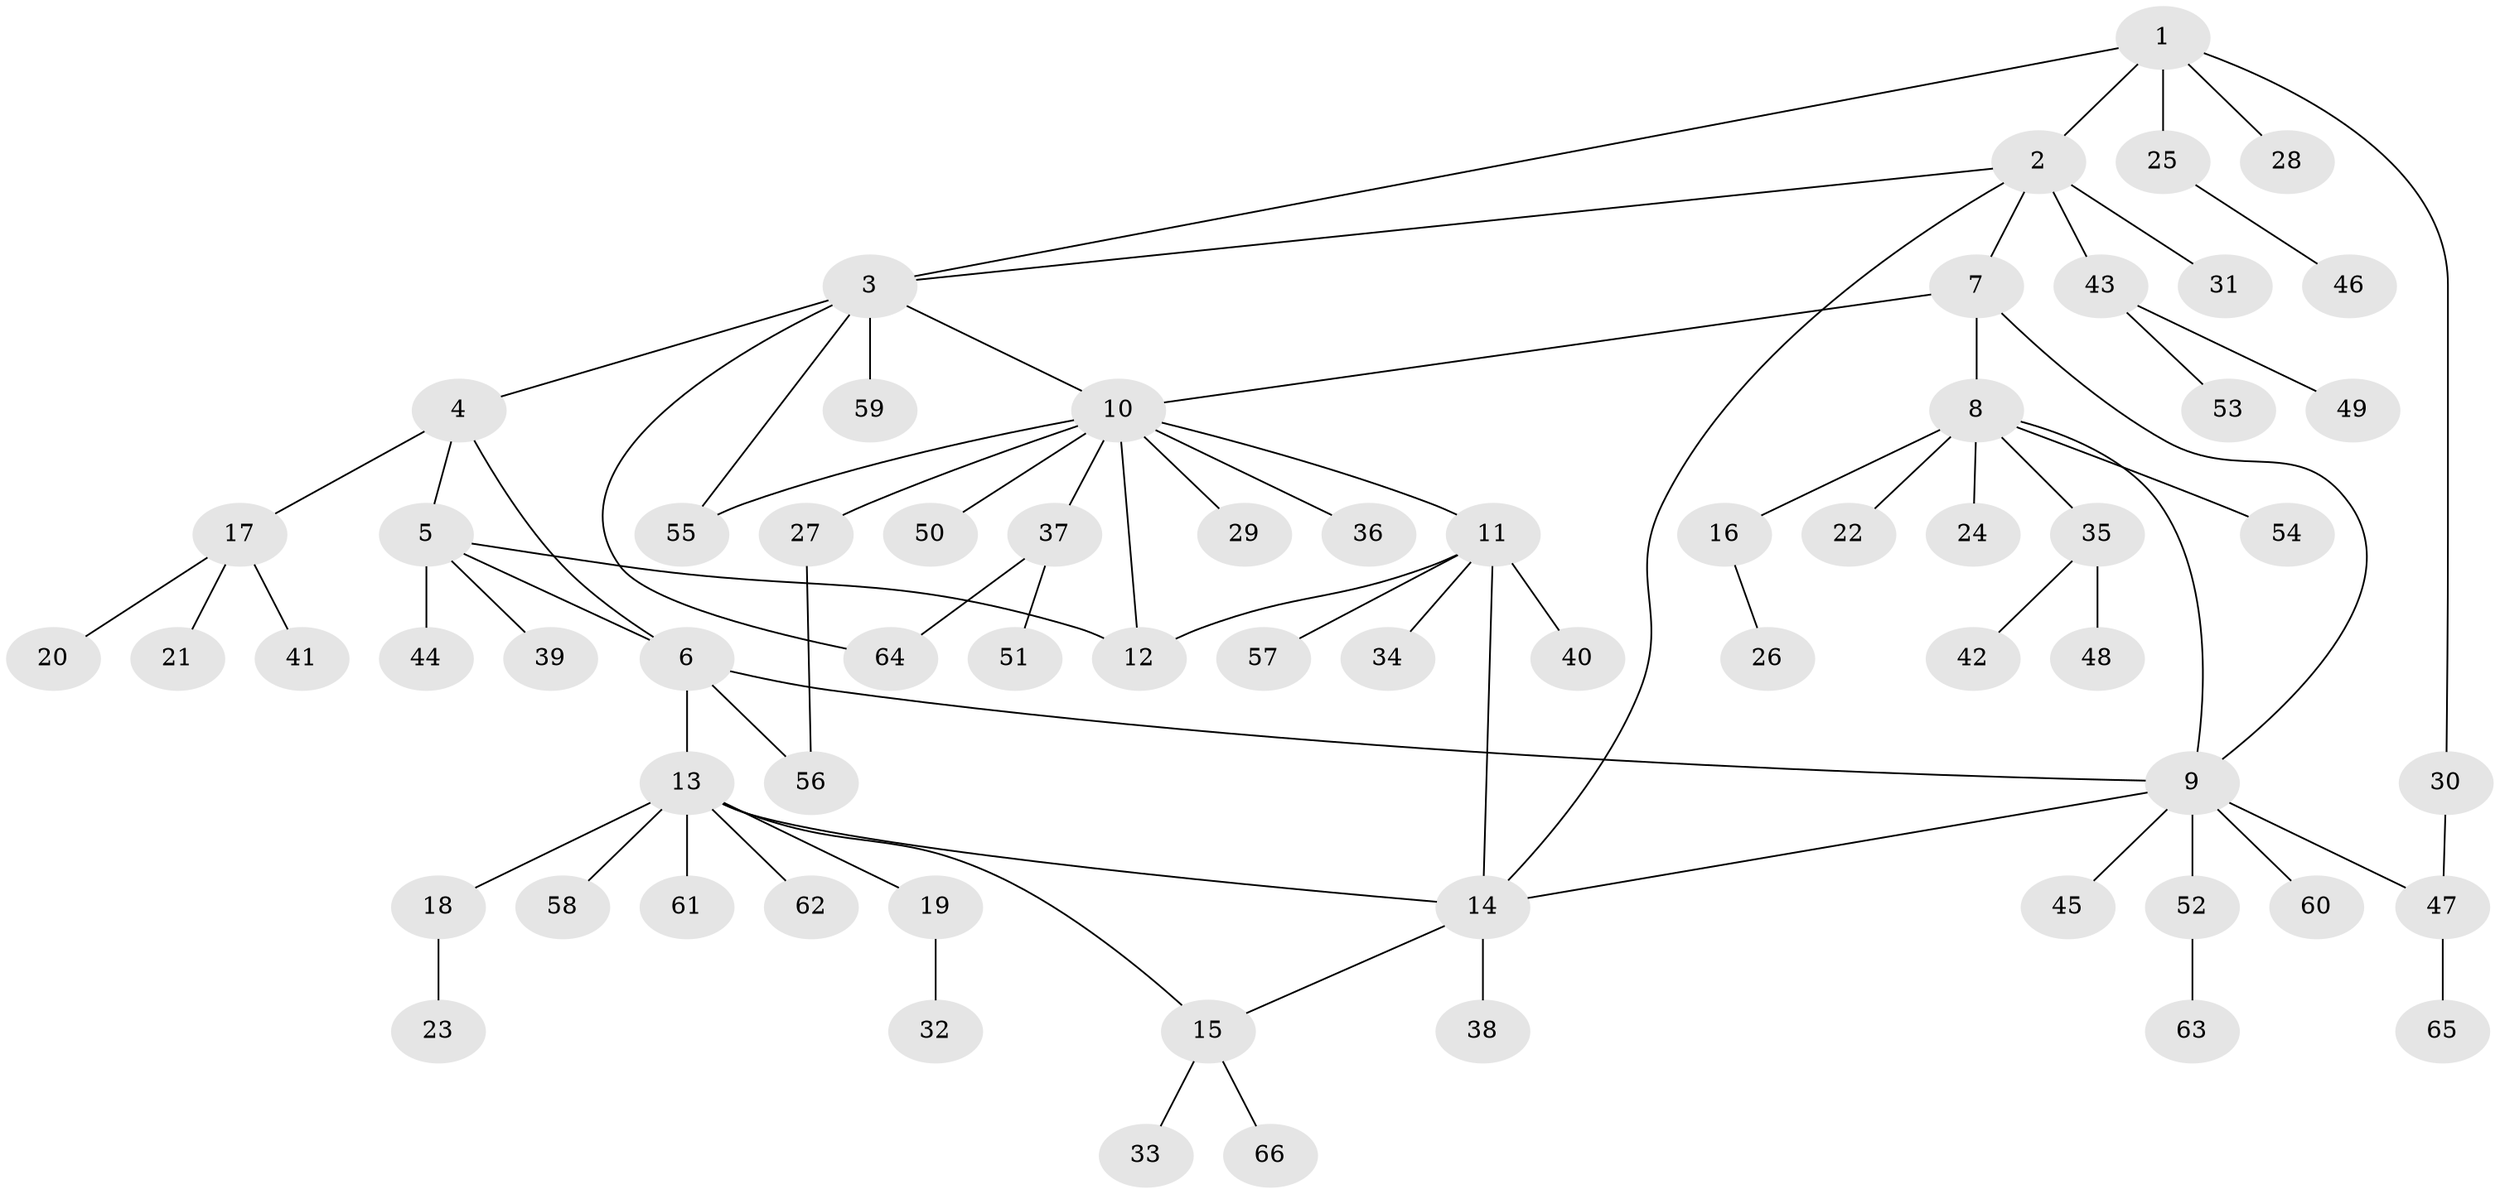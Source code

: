 // Generated by graph-tools (version 1.1) at 2025/55/03/09/25 04:55:23]
// undirected, 66 vertices, 80 edges
graph export_dot {
graph [start="1"]
  node [color=gray90,style=filled];
  1;
  2;
  3;
  4;
  5;
  6;
  7;
  8;
  9;
  10;
  11;
  12;
  13;
  14;
  15;
  16;
  17;
  18;
  19;
  20;
  21;
  22;
  23;
  24;
  25;
  26;
  27;
  28;
  29;
  30;
  31;
  32;
  33;
  34;
  35;
  36;
  37;
  38;
  39;
  40;
  41;
  42;
  43;
  44;
  45;
  46;
  47;
  48;
  49;
  50;
  51;
  52;
  53;
  54;
  55;
  56;
  57;
  58;
  59;
  60;
  61;
  62;
  63;
  64;
  65;
  66;
  1 -- 2;
  1 -- 3;
  1 -- 25;
  1 -- 28;
  1 -- 30;
  2 -- 3;
  2 -- 7;
  2 -- 14;
  2 -- 31;
  2 -- 43;
  3 -- 4;
  3 -- 10;
  3 -- 55;
  3 -- 59;
  3 -- 64;
  4 -- 5;
  4 -- 6;
  4 -- 17;
  5 -- 6;
  5 -- 12;
  5 -- 39;
  5 -- 44;
  6 -- 9;
  6 -- 13;
  6 -- 56;
  7 -- 8;
  7 -- 9;
  7 -- 10;
  8 -- 9;
  8 -- 16;
  8 -- 22;
  8 -- 24;
  8 -- 35;
  8 -- 54;
  9 -- 14;
  9 -- 45;
  9 -- 47;
  9 -- 52;
  9 -- 60;
  10 -- 11;
  10 -- 12;
  10 -- 27;
  10 -- 29;
  10 -- 36;
  10 -- 37;
  10 -- 50;
  10 -- 55;
  11 -- 12;
  11 -- 14;
  11 -- 34;
  11 -- 40;
  11 -- 57;
  13 -- 14;
  13 -- 15;
  13 -- 18;
  13 -- 19;
  13 -- 58;
  13 -- 61;
  13 -- 62;
  14 -- 15;
  14 -- 38;
  15 -- 33;
  15 -- 66;
  16 -- 26;
  17 -- 20;
  17 -- 21;
  17 -- 41;
  18 -- 23;
  19 -- 32;
  25 -- 46;
  27 -- 56;
  30 -- 47;
  35 -- 42;
  35 -- 48;
  37 -- 51;
  37 -- 64;
  43 -- 49;
  43 -- 53;
  47 -- 65;
  52 -- 63;
}
